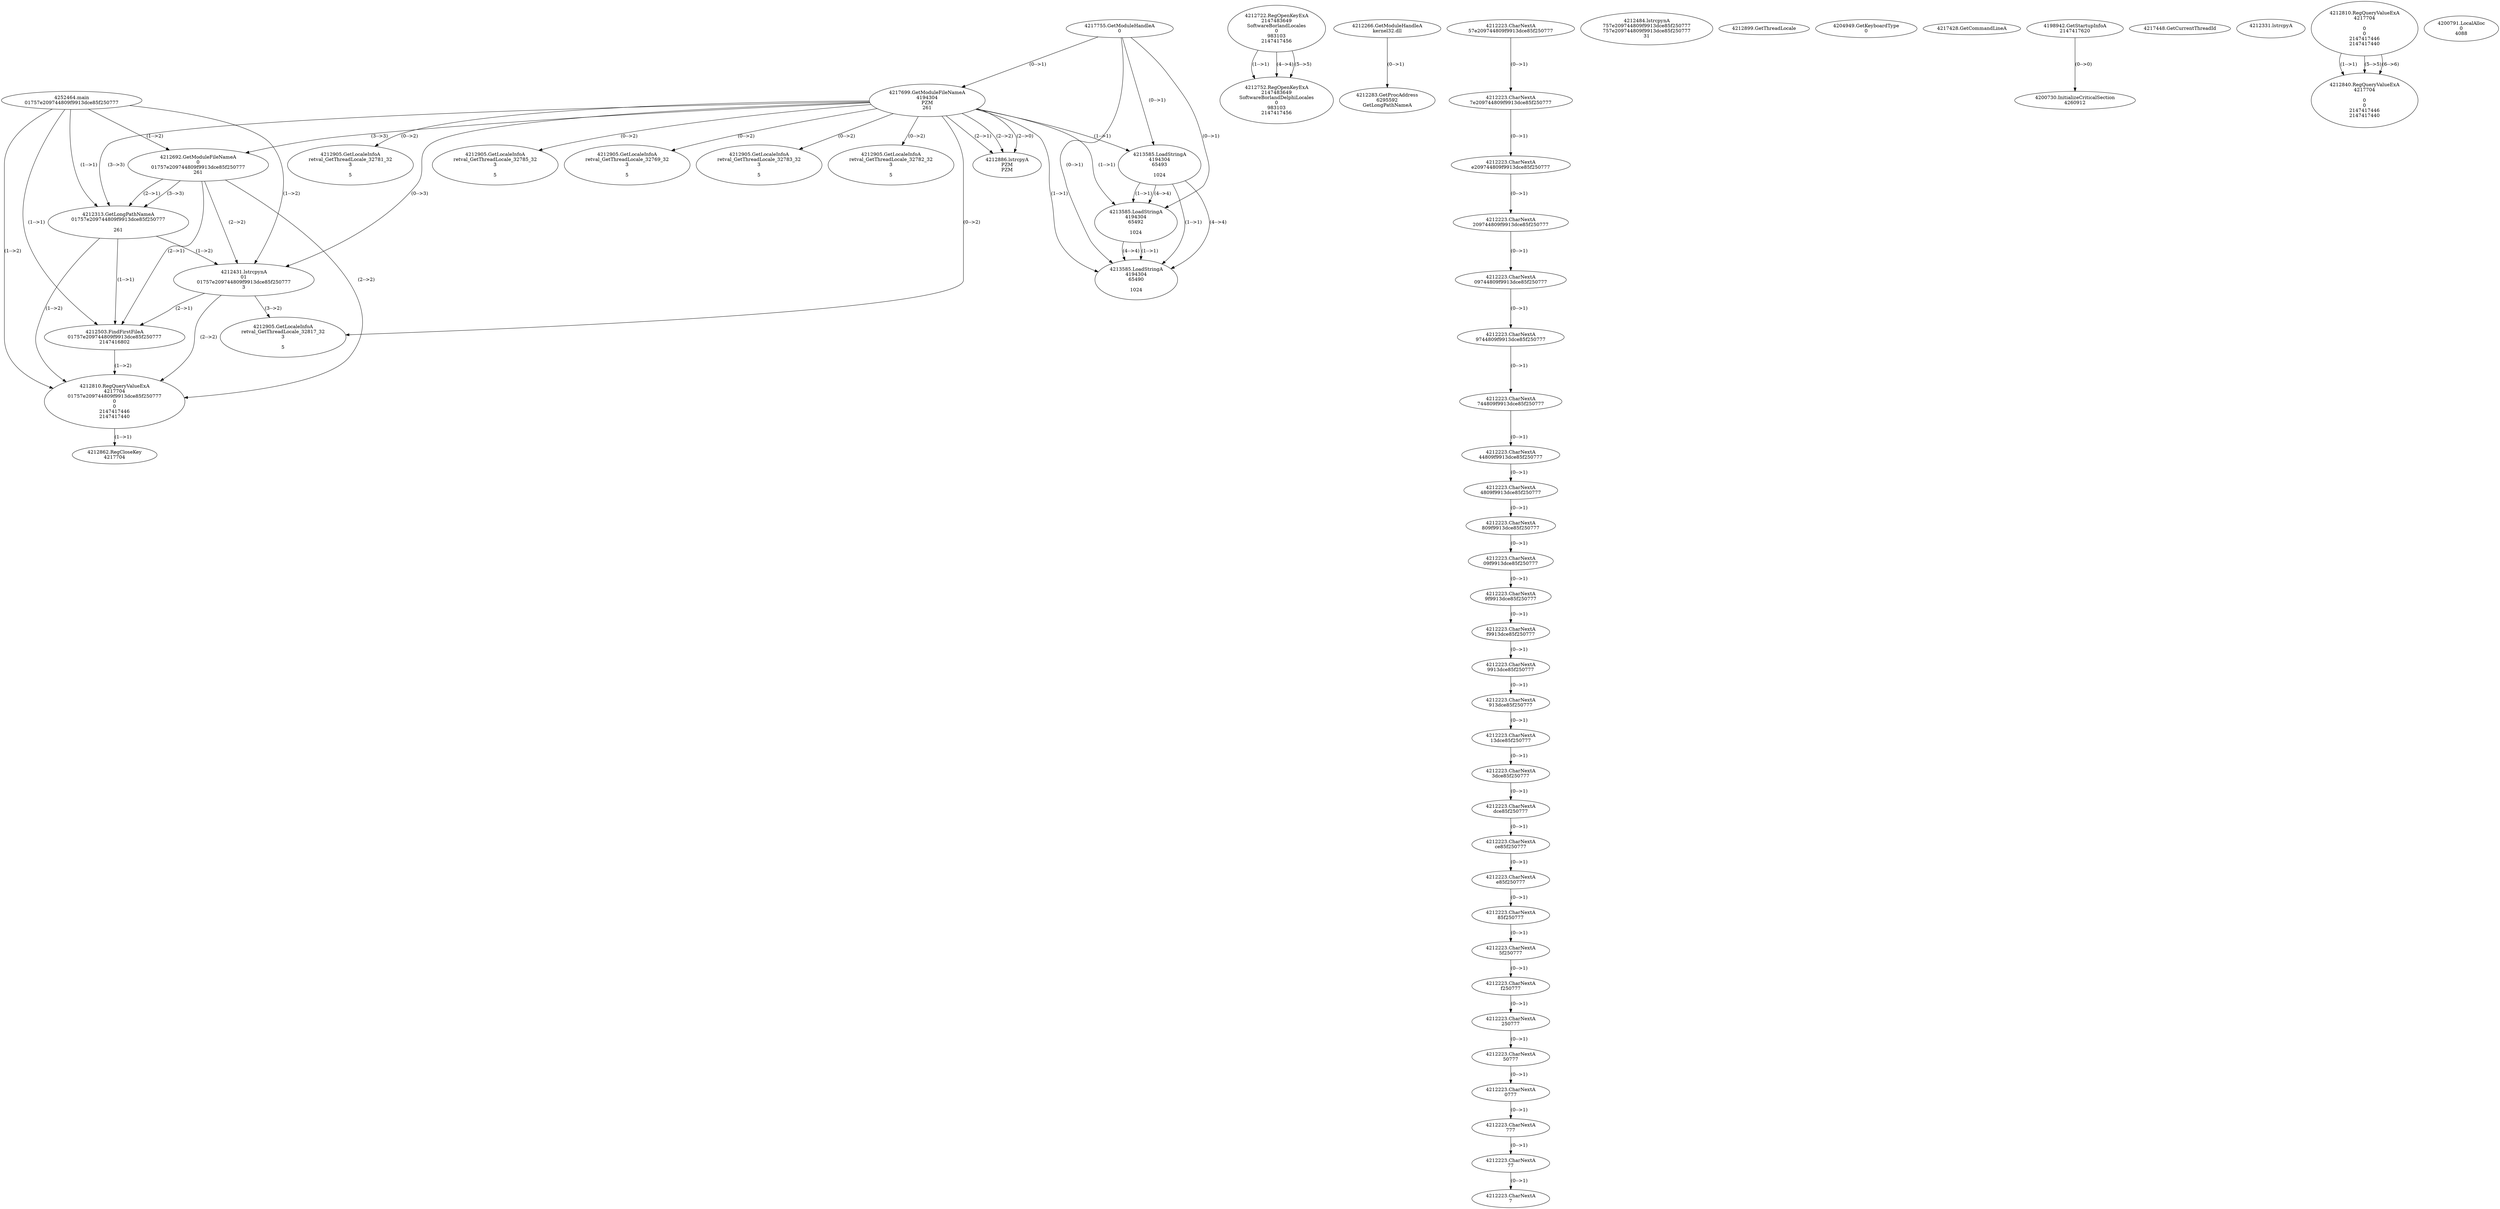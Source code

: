 // Global SCDG with merge call
digraph {
	0 [label="4252464.main
01757e209744809f9913dce85f250777"]
	1 [label="4217755.GetModuleHandleA
0"]
	2 [label="4217699.GetModuleFileNameA
4194304
PZM
261"]
	1 -> 2 [label="(0-->1)"]
	3 [label="4212692.GetModuleFileNameA
0
01757e209744809f9913dce85f250777
261"]
	0 -> 3 [label="(1-->2)"]
	2 -> 3 [label="(3-->3)"]
	4 [label="4212722.RegOpenKeyExA
2147483649
Software\Borland\Locales
0
983103
2147417456"]
	5 [label="4212752.RegOpenKeyExA
2147483649
Software\Borland\Delphi\Locales
0
983103
2147417456"]
	4 -> 5 [label="(1-->1)"]
	4 -> 5 [label="(4-->4)"]
	4 -> 5 [label="(5-->5)"]
	6 [label="4212266.GetModuleHandleA
kernel32.dll"]
	7 [label="4212283.GetProcAddress
6295592
GetLongPathNameA"]
	6 -> 7 [label="(0-->1)"]
	8 [label="4212313.GetLongPathNameA
01757e209744809f9913dce85f250777

261"]
	0 -> 8 [label="(1-->1)"]
	3 -> 8 [label="(2-->1)"]
	2 -> 8 [label="(3-->3)"]
	3 -> 8 [label="(3-->3)"]
	9 [label="4212431.lstrcpynA
01
01757e209744809f9913dce85f250777
3"]
	0 -> 9 [label="(1-->2)"]
	3 -> 9 [label="(2-->2)"]
	8 -> 9 [label="(1-->2)"]
	2 -> 9 [label="(0-->3)"]
	10 [label="4212223.CharNextA
57e209744809f9913dce85f250777"]
	11 [label="4212223.CharNextA
7e209744809f9913dce85f250777"]
	10 -> 11 [label="(0-->1)"]
	12 [label="4212223.CharNextA
e209744809f9913dce85f250777"]
	11 -> 12 [label="(0-->1)"]
	13 [label="4212223.CharNextA
209744809f9913dce85f250777"]
	12 -> 13 [label="(0-->1)"]
	14 [label="4212223.CharNextA
09744809f9913dce85f250777"]
	13 -> 14 [label="(0-->1)"]
	15 [label="4212223.CharNextA
9744809f9913dce85f250777"]
	14 -> 15 [label="(0-->1)"]
	16 [label="4212223.CharNextA
744809f9913dce85f250777"]
	15 -> 16 [label="(0-->1)"]
	17 [label="4212223.CharNextA
44809f9913dce85f250777"]
	16 -> 17 [label="(0-->1)"]
	18 [label="4212223.CharNextA
4809f9913dce85f250777"]
	17 -> 18 [label="(0-->1)"]
	19 [label="4212223.CharNextA
809f9913dce85f250777"]
	18 -> 19 [label="(0-->1)"]
	20 [label="4212223.CharNextA
09f9913dce85f250777"]
	19 -> 20 [label="(0-->1)"]
	21 [label="4212223.CharNextA
9f9913dce85f250777"]
	20 -> 21 [label="(0-->1)"]
	22 [label="4212223.CharNextA
f9913dce85f250777"]
	21 -> 22 [label="(0-->1)"]
	23 [label="4212223.CharNextA
9913dce85f250777"]
	22 -> 23 [label="(0-->1)"]
	24 [label="4212223.CharNextA
913dce85f250777"]
	23 -> 24 [label="(0-->1)"]
	25 [label="4212223.CharNextA
13dce85f250777"]
	24 -> 25 [label="(0-->1)"]
	26 [label="4212223.CharNextA
3dce85f250777"]
	25 -> 26 [label="(0-->1)"]
	27 [label="4212223.CharNextA
dce85f250777"]
	26 -> 27 [label="(0-->1)"]
	28 [label="4212223.CharNextA
ce85f250777"]
	27 -> 28 [label="(0-->1)"]
	29 [label="4212223.CharNextA
e85f250777"]
	28 -> 29 [label="(0-->1)"]
	30 [label="4212223.CharNextA
85f250777"]
	29 -> 30 [label="(0-->1)"]
	31 [label="4212223.CharNextA
5f250777"]
	30 -> 31 [label="(0-->1)"]
	32 [label="4212223.CharNextA
f250777"]
	31 -> 32 [label="(0-->1)"]
	33 [label="4212223.CharNextA
250777"]
	32 -> 33 [label="(0-->1)"]
	34 [label="4212223.CharNextA
50777"]
	33 -> 34 [label="(0-->1)"]
	35 [label="4212223.CharNextA
0777"]
	34 -> 35 [label="(0-->1)"]
	36 [label="4212223.CharNextA
777"]
	35 -> 36 [label="(0-->1)"]
	37 [label="4212223.CharNextA
77"]
	36 -> 37 [label="(0-->1)"]
	38 [label="4212223.CharNextA
7"]
	37 -> 38 [label="(0-->1)"]
	39 [label="4212484.lstrcpynA
757e209744809f9913dce85f250777
757e209744809f9913dce85f250777
31"]
	40 [label="4212503.FindFirstFileA
01757e209744809f9913dce85f250777
2147416802"]
	0 -> 40 [label="(1-->1)"]
	3 -> 40 [label="(2-->1)"]
	8 -> 40 [label="(1-->1)"]
	9 -> 40 [label="(2-->1)"]
	41 [label="4212810.RegQueryValueExA
4217704
01757e209744809f9913dce85f250777
0
0
2147417446
2147417440"]
	0 -> 41 [label="(1-->2)"]
	3 -> 41 [label="(2-->2)"]
	8 -> 41 [label="(1-->2)"]
	9 -> 41 [label="(2-->2)"]
	40 -> 41 [label="(1-->2)"]
	42 [label="4212862.RegCloseKey
4217704"]
	41 -> 42 [label="(1-->1)"]
	43 [label="4212886.lstrcpyA
PZM
PZM"]
	2 -> 43 [label="(2-->1)"]
	2 -> 43 [label="(2-->2)"]
	2 -> 43 [label="(2-->0)"]
	44 [label="4212899.GetThreadLocale
"]
	45 [label="4212905.GetLocaleInfoA
retval_GetThreadLocale_32817_32
3

5"]
	2 -> 45 [label="(0-->2)"]
	9 -> 45 [label="(3-->2)"]
	46 [label="4204949.GetKeyboardType
0"]
	47 [label="4217428.GetCommandLineA
"]
	48 [label="4198942.GetStartupInfoA
2147417620"]
	49 [label="4217448.GetCurrentThreadId
"]
	50 [label="4213585.LoadStringA
4194304
65493

1024"]
	1 -> 50 [label="(0-->1)"]
	2 -> 50 [label="(1-->1)"]
	51 [label="4213585.LoadStringA
4194304
65492

1024"]
	1 -> 51 [label="(0-->1)"]
	2 -> 51 [label="(1-->1)"]
	50 -> 51 [label="(1-->1)"]
	50 -> 51 [label="(4-->4)"]
	52 [label="4212331.lstrcpyA

"]
	53 [label="4212810.RegQueryValueExA
4217704

0
0
2147417446
2147417440"]
	54 [label="4212905.GetLocaleInfoA
retval_GetThreadLocale_32781_32
3

5"]
	2 -> 54 [label="(0-->2)"]
	55 [label="4200730.InitializeCriticalSection
4260912"]
	48 -> 55 [label="(0-->0)"]
	56 [label="4200791.LocalAlloc
0
4088"]
	57 [label="4212840.RegQueryValueExA
4217704

0
0
2147417446
2147417440"]
	53 -> 57 [label="(1-->1)"]
	53 -> 57 [label="(5-->5)"]
	53 -> 57 [label="(6-->6)"]
	58 [label="4212905.GetLocaleInfoA
retval_GetThreadLocale_32785_32
3

5"]
	2 -> 58 [label="(0-->2)"]
	59 [label="4212905.GetLocaleInfoA
retval_GetThreadLocale_32769_32
3

5"]
	2 -> 59 [label="(0-->2)"]
	60 [label="4213585.LoadStringA
4194304
65490

1024"]
	1 -> 60 [label="(0-->1)"]
	2 -> 60 [label="(1-->1)"]
	50 -> 60 [label="(1-->1)"]
	51 -> 60 [label="(1-->1)"]
	50 -> 60 [label="(4-->4)"]
	51 -> 60 [label="(4-->4)"]
	61 [label="4212905.GetLocaleInfoA
retval_GetThreadLocale_32783_32
3

5"]
	2 -> 61 [label="(0-->2)"]
	62 [label="4212905.GetLocaleInfoA
retval_GetThreadLocale_32782_32
3

5"]
	2 -> 62 [label="(0-->2)"]
}
